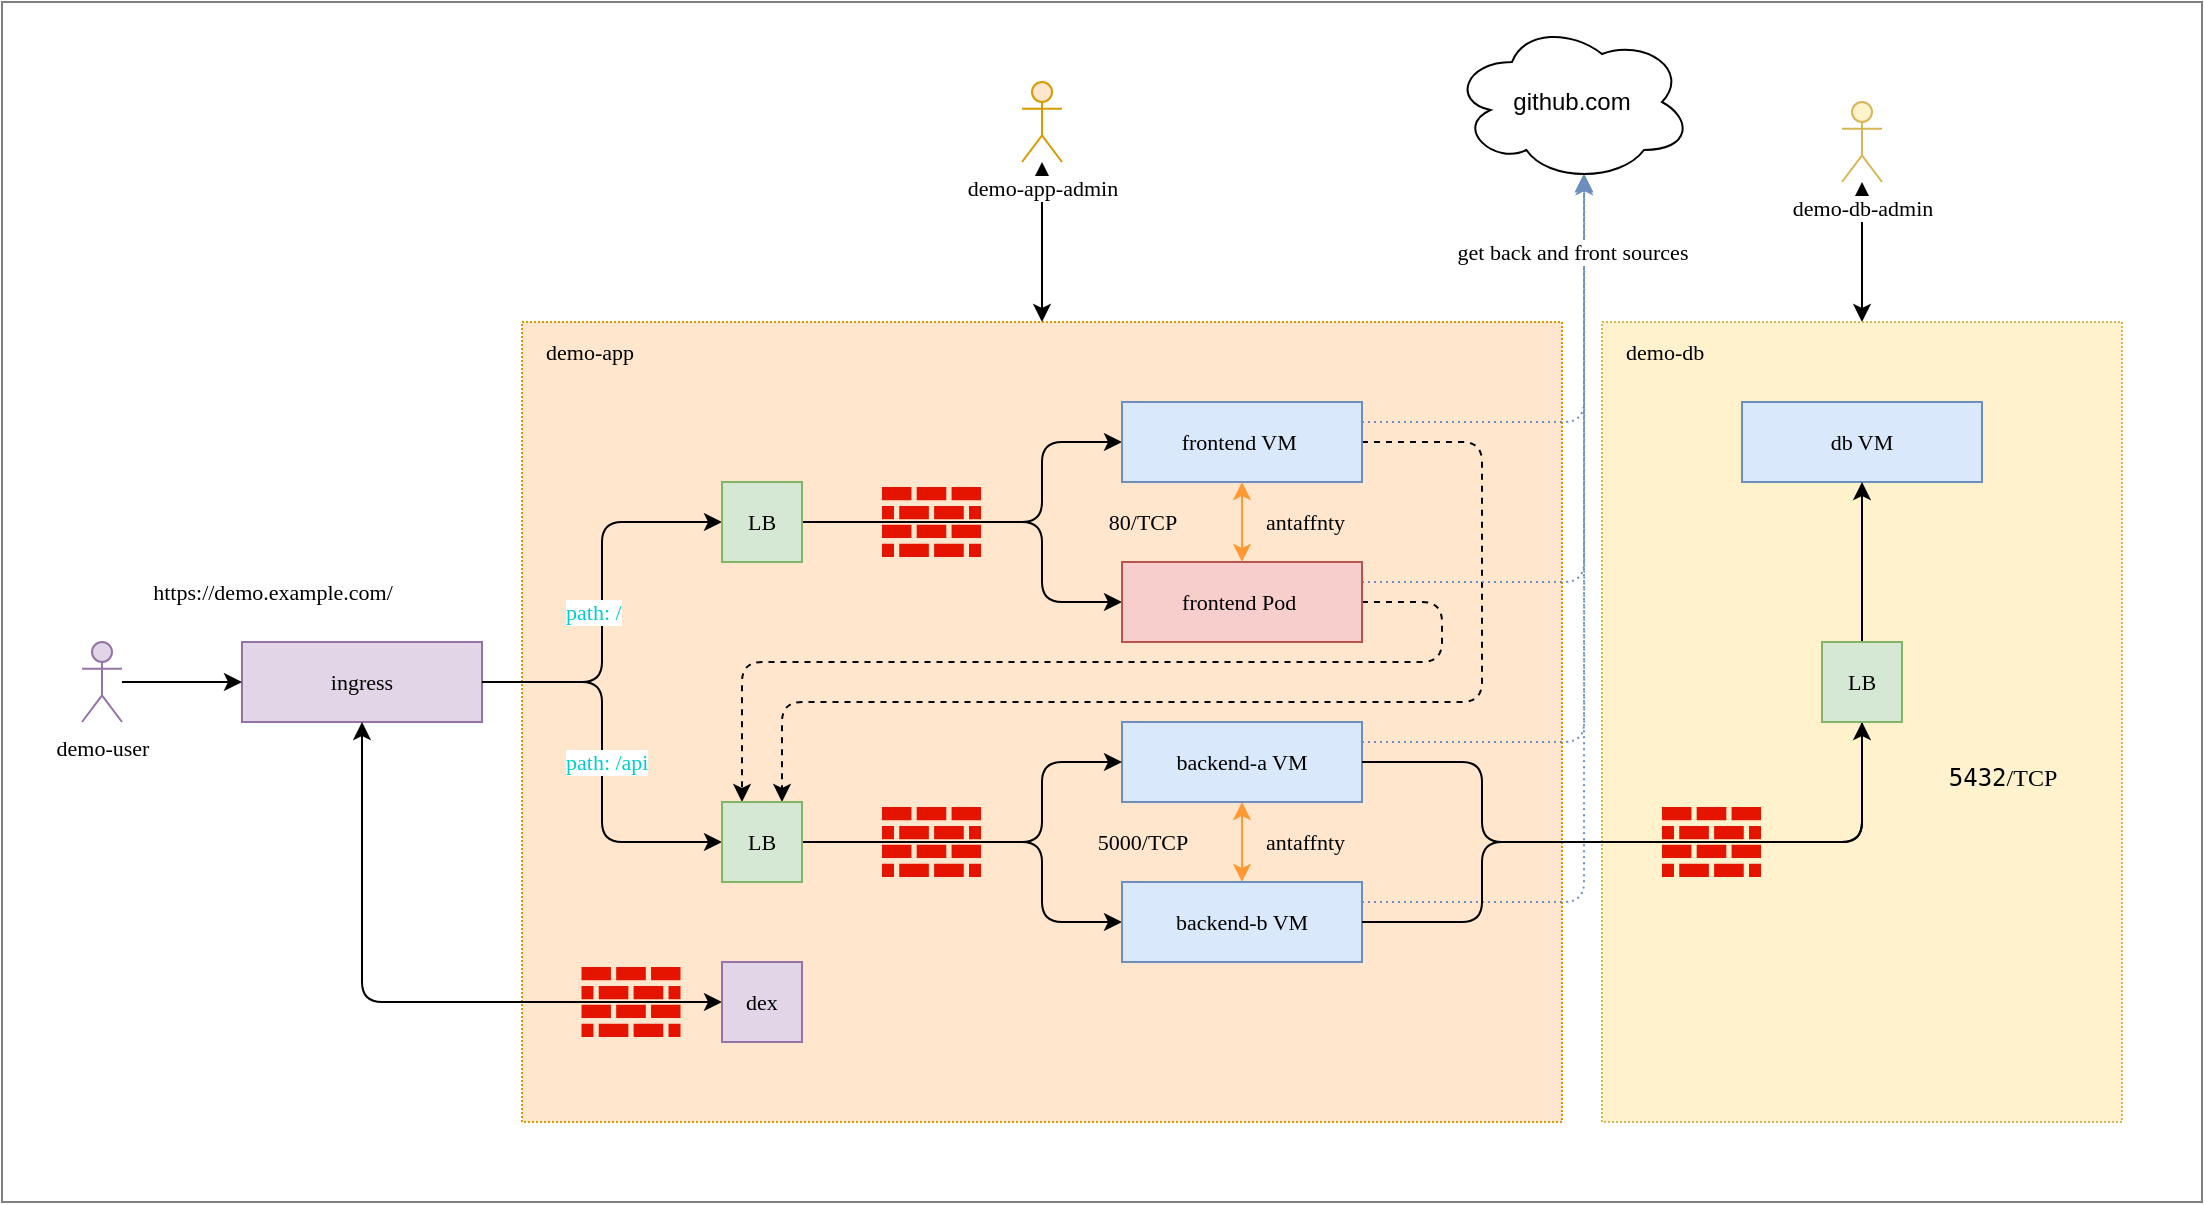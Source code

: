 <mxfile>
    <diagram id="h4PTGumwgIuKDRq8Zmf8" name="Page-1">
        <mxGraphModel dx="2485" dy="1114" grid="1" gridSize="10" guides="1" tooltips="1" connect="1" arrows="1" fold="1" page="0" pageScale="1" pageWidth="850" pageHeight="1100" math="0" shadow="0">
            <root>
                <mxCell id="0"/>
                <mxCell id="1" parent="0"/>
                <mxCell id="70" value="" style="rounded=0;whiteSpace=wrap;html=1;opacity=50;labelBackgroundColor=default;" parent="1" vertex="1">
                    <mxGeometry x="-120" y="-280" width="1100" height="600" as="geometry"/>
                </mxCell>
                <mxCell id="2" value="" style="rounded=0;whiteSpace=wrap;html=1;fillColor=#ffe6cc;fontFamily=JetBrains Mono;fontSource=https%3A%2F%2Ffonts.googleapis.com%2Fcss%3Ffamily%3DJetBrains%2BMono;fontSize=11;strokeWidth=1;dashed=1;dashPattern=1 1;strokeColor=#d79b00;" parent="1" vertex="1">
                    <mxGeometry x="140" y="-120" width="520" height="400" as="geometry"/>
                </mxCell>
                <mxCell id="3" value="demo-app" style="text;html=1;align=left;verticalAlign=middle;resizable=0;points=[];autosize=1;strokeColor=none;fillColor=none;fontFamily=JetBrains Mono;fontSource=https%3A%2F%2Ffonts.googleapis.com%2Fcss%3Ffamily%3DJetBrains%2BMono;fontSize=11;strokeWidth=1;" parent="1" vertex="1">
                    <mxGeometry x="149.5" y="-120" width="80" height="30" as="geometry"/>
                </mxCell>
                <mxCell id="9" style="edgeStyle=orthogonalEdgeStyle;html=1;exitX=1;exitY=0.5;exitDx=0;exitDy=0;fontFamily=JetBrains Mono;fontSource=https%3A%2F%2Ffonts.googleapis.com%2Fcss%3Ffamily%3DJetBrains%2BMono;fontSize=11;strokeWidth=1;entryX=0;entryY=0.5;entryDx=0;entryDy=0;" parent="1" source="4" target="14" edge="1">
                    <mxGeometry relative="1" as="geometry">
                        <Array as="points">
                            <mxPoint x="180" y="60"/>
                            <mxPoint x="180" y="-20"/>
                        </Array>
                    </mxGeometry>
                </mxCell>
                <mxCell id="4" value="ingress" style="rounded=0;whiteSpace=wrap;html=1;fontFamily=JetBrains Mono;fontSource=https%3A%2F%2Ffonts.googleapis.com%2Fcss%3Ffamily%3DJetBrains%2BMono;fillColor=#e1d5e7;fontSize=11;strokeWidth=1;strokeColor=#9673a6;" parent="1" vertex="1">
                    <mxGeometry y="40" width="120" height="40" as="geometry"/>
                </mxCell>
                <mxCell id="6" style="edgeStyle=orthogonalEdgeStyle;html=1;exitX=0;exitY=0.5;exitDx=0;exitDy=0;fontFamily=JetBrains Mono;fontSource=https%3A%2F%2Ffonts.googleapis.com%2Fcss%3Ffamily%3DJetBrains%2BMono;fontSize=11;strokeWidth=1;startArrow=classic;startFill=1;entryX=0.5;entryY=1;entryDx=0;entryDy=0;" parent="1" source="5" target="4" edge="1">
                    <mxGeometry relative="1" as="geometry">
                        <Array as="points">
                            <mxPoint x="60" y="220"/>
                        </Array>
                    </mxGeometry>
                </mxCell>
                <mxCell id="5" value="dex" style="rounded=0;whiteSpace=wrap;html=1;fontFamily=JetBrains Mono;fontSource=https%3A%2F%2Ffonts.googleapis.com%2Fcss%3Ffamily%3DJetBrains%2BMono;fillColor=#e1d5e7;fontSize=11;strokeWidth=1;strokeColor=#9673a6;" parent="1" vertex="1">
                    <mxGeometry x="240" y="200" width="40" height="40" as="geometry"/>
                </mxCell>
                <mxCell id="8" style="edgeStyle=none;html=1;fontFamily=JetBrains Mono;fontSource=https%3A%2F%2Ffonts.googleapis.com%2Fcss%3Ffamily%3DJetBrains%2BMono;fontSize=11;strokeWidth=1;" parent="1" source="7" target="4" edge="1">
                    <mxGeometry relative="1" as="geometry"/>
                </mxCell>
                <mxCell id="7" value="demo-user" style="shape=umlActor;verticalLabelPosition=bottom;verticalAlign=top;html=1;outlineConnect=0;fontFamily=JetBrains Mono;fontSource=https%3A%2F%2Ffonts.googleapis.com%2Fcss%3Ffamily%3DJetBrains%2BMono;fillColor=#e1d5e7;fontSize=11;strokeWidth=1;strokeColor=#9673a6;" parent="1" vertex="1">
                    <mxGeometry x="-80" y="40" width="20" height="40" as="geometry"/>
                </mxCell>
                <mxCell id="18" style="edgeStyle=orthogonalEdgeStyle;html=1;fontFamily=JetBrains Mono;fontSource=https%3A%2F%2Ffonts.googleapis.com%2Fcss%3Ffamily%3DJetBrains%2BMono;fontSize=11;strokeWidth=1;entryX=0;entryY=0.5;entryDx=0;entryDy=0;" parent="1" source="14" target="15" edge="1">
                    <mxGeometry relative="1" as="geometry">
                        <Array as="points">
                            <mxPoint x="400" y="-20"/>
                            <mxPoint x="400" y="-60"/>
                        </Array>
                    </mxGeometry>
                </mxCell>
                <mxCell id="19" style="edgeStyle=orthogonalEdgeStyle;html=1;fontFamily=JetBrains Mono;fontSource=https%3A%2F%2Ffonts.googleapis.com%2Fcss%3Ffamily%3DJetBrains%2BMono;fontSize=11;strokeWidth=1;startArrow=none;exitX=1;exitY=0.5;exitDx=0;exitDy=0;entryX=0;entryY=0.5;entryDx=0;entryDy=0;" parent="1" source="14" target="16" edge="1">
                    <mxGeometry relative="1" as="geometry">
                        <Array as="points">
                            <mxPoint x="400" y="-20"/>
                            <mxPoint x="400" y="20"/>
                        </Array>
                    </mxGeometry>
                </mxCell>
                <mxCell id="14" value="LB" style="rounded=0;whiteSpace=wrap;html=1;fontFamily=JetBrains Mono;fontSource=https%3A%2F%2Ffonts.googleapis.com%2Fcss%3Ffamily%3DJetBrains%2BMono;fillColor=#d5e8d4;fontSize=11;strokeWidth=1;strokeColor=#82b366;" parent="1" vertex="1">
                    <mxGeometry x="240" y="-40" width="40" height="40" as="geometry"/>
                </mxCell>
                <mxCell id="43" style="edgeStyle=orthogonalEdgeStyle;html=1;exitX=1;exitY=0.5;exitDx=0;exitDy=0;strokeWidth=1;fontFamily=JetBrains Mono;fontSource=https%3A%2F%2Ffonts.googleapis.com%2Fcss%3Ffamily%3DJetBrains%2BMono;fontSize=11;dashed=1;entryX=0.75;entryY=0;entryDx=0;entryDy=0;" parent="1" source="15" target="48" edge="1">
                    <mxGeometry relative="1" as="geometry">
                        <mxPoint x="560" y="220" as="targetPoint"/>
                        <Array as="points">
                            <mxPoint x="620" y="-60"/>
                            <mxPoint x="620" y="70"/>
                            <mxPoint x="270" y="70"/>
                        </Array>
                    </mxGeometry>
                </mxCell>
                <mxCell id="78" style="edgeStyle=orthogonalEdgeStyle;html=1;exitX=1;exitY=0.25;exitDx=0;exitDy=0;entryX=0.55;entryY=0.95;entryDx=0;entryDy=0;entryPerimeter=0;dashed=1;dashPattern=1 2;fillColor=#dae8fc;strokeColor=#6c8ebf;" edge="1" parent="1" source="15" target="76">
                    <mxGeometry relative="1" as="geometry"/>
                </mxCell>
                <mxCell id="15" value="frontend VM&amp;nbsp;" style="rounded=0;whiteSpace=wrap;html=1;fontFamily=JetBrains Mono;fontSource=https%3A%2F%2Ffonts.googleapis.com%2Fcss%3Ffamily%3DJetBrains%2BMono;fillColor=#dae8fc;fontSize=11;strokeWidth=1;strokeColor=#6c8ebf;" parent="1" vertex="1">
                    <mxGeometry x="440" y="-80" width="120" height="40" as="geometry"/>
                </mxCell>
                <mxCell id="42" style="edgeStyle=orthogonalEdgeStyle;html=1;exitX=1;exitY=0.5;exitDx=0;exitDy=0;entryX=0.25;entryY=0;entryDx=0;entryDy=0;strokeWidth=1;fontFamily=JetBrains Mono;fontSource=https%3A%2F%2Ffonts.googleapis.com%2Fcss%3Ffamily%3DJetBrains%2BMono;fontSize=11;dashed=1;" parent="1" source="16" target="48" edge="1">
                    <mxGeometry relative="1" as="geometry">
                        <Array as="points">
                            <mxPoint x="600" y="20"/>
                            <mxPoint x="600" y="50"/>
                            <mxPoint x="250" y="50"/>
                        </Array>
                    </mxGeometry>
                </mxCell>
                <mxCell id="79" style="edgeStyle=orthogonalEdgeStyle;html=1;exitX=1;exitY=0.25;exitDx=0;exitDy=0;entryX=0.55;entryY=0.95;entryDx=0;entryDy=0;entryPerimeter=0;dashed=1;dashPattern=1 2;fillColor=#dae8fc;strokeColor=#6c8ebf;" edge="1" parent="1" source="16" target="76">
                    <mxGeometry relative="1" as="geometry"/>
                </mxCell>
                <mxCell id="16" value="frontend Pod&amp;nbsp;" style="rounded=0;whiteSpace=wrap;html=1;fontFamily=JetBrains Mono;fontSource=https%3A%2F%2Ffonts.googleapis.com%2Fcss%3Ffamily%3DJetBrains%2BMono;fillColor=#f8cecc;fontSize=11;strokeWidth=1;strokeColor=#b85450;" parent="1" vertex="1">
                    <mxGeometry x="440" width="120" height="40" as="geometry"/>
                </mxCell>
                <mxCell id="55" style="edgeStyle=orthogonalEdgeStyle;html=1;exitX=0.5;exitY=1;exitDx=0;exitDy=0;fontSize=11;endArrow=classic;endFill=1;startArrow=classic;startFill=1;strokeColor=#FF9933;fontFamily=JetBrains Mono;fontSource=https%3A%2F%2Ffonts.googleapis.com%2Fcss%3Ffamily%3DJetBrains%2BMono;" parent="1" source="17" target="46" edge="1">
                    <mxGeometry relative="1" as="geometry"/>
                </mxCell>
                <mxCell id="80" style="edgeStyle=orthogonalEdgeStyle;html=1;exitX=1;exitY=0.25;exitDx=0;exitDy=0;entryX=0.551;entryY=0.97;entryDx=0;entryDy=0;entryPerimeter=0;dashed=1;dashPattern=1 2;fillColor=#dae8fc;strokeColor=#6c8ebf;" edge="1" parent="1" source="17" target="76">
                    <mxGeometry relative="1" as="geometry">
                        <mxPoint x="620" y="-180" as="targetPoint"/>
                    </mxGeometry>
                </mxCell>
                <mxCell id="17" value="backend-a VM" style="rounded=0;whiteSpace=wrap;html=1;fontFamily=JetBrains Mono;fontSource=https%3A%2F%2Ffonts.googleapis.com%2Fcss%3Ffamily%3DJetBrains%2BMono;fillColor=#dae8fc;fontSize=11;strokeWidth=1;strokeColor=#6c8ebf;" parent="1" vertex="1">
                    <mxGeometry x="440" y="80" width="120" height="40" as="geometry"/>
                </mxCell>
                <mxCell id="69" style="edgeStyle=orthogonalEdgeStyle;html=1;exitX=0.5;exitY=0;exitDx=0;exitDy=0;strokeColor=default;fontFamily=JetBrains Mono;fontSource=https%3A%2F%2Ffonts.googleapis.com%2Fcss%3Ffamily%3DJetBrains%2BMono;fontSize=12;fontColor=#000000;startArrow=classic;startFill=1;endArrow=classic;endFill=1;" parent="1" source="22" target="68" edge="1">
                    <mxGeometry relative="1" as="geometry"/>
                </mxCell>
                <mxCell id="22" value="" style="rounded=0;whiteSpace=wrap;html=1;fillColor=#fff2cc;fontFamily=JetBrains Mono;fontSource=https%3A%2F%2Ffonts.googleapis.com%2Fcss%3Ffamily%3DJetBrains%2BMono;fontSize=11;strokeWidth=1;dashed=1;dashPattern=1 1;strokeColor=#d6b656;" parent="1" vertex="1">
                    <mxGeometry x="680" y="-120" width="260" height="400" as="geometry"/>
                </mxCell>
                <mxCell id="23" value="demo-db" style="text;html=1;align=left;verticalAlign=middle;resizable=0;points=[];autosize=1;strokeColor=none;fillColor=none;fontFamily=JetBrains Mono;fontSource=https%3A%2F%2Ffonts.googleapis.com%2Fcss%3Ffamily%3DJetBrains%2BMono;fontSize=11;strokeWidth=1;" parent="1" vertex="1">
                    <mxGeometry x="689.5" y="-120" width="70" height="30" as="geometry"/>
                </mxCell>
                <mxCell id="28" value="db VM" style="rounded=0;whiteSpace=wrap;html=1;fontFamily=JetBrains Mono;fontSource=https%3A%2F%2Ffonts.googleapis.com%2Fcss%3Ffamily%3DJetBrains%2BMono;fillColor=#dae8fc;fontSize=11;strokeWidth=1;strokeColor=#6c8ebf;" parent="1" vertex="1">
                    <mxGeometry x="750" y="-80" width="120" height="40" as="geometry"/>
                </mxCell>
                <mxCell id="33" value="https://demo.example.com/" style="text;html=1;align=center;verticalAlign=middle;resizable=0;points=[];autosize=1;strokeColor=none;fillColor=none;fontSize=11;fontFamily=JetBrains Mono;strokeWidth=1;fontSource=https%3A%2F%2Ffonts.googleapis.com%2Fcss%3Ffamily%3DJetBrains%2BMono;" parent="1" vertex="1">
                    <mxGeometry x="-80" width="190" height="30" as="geometry"/>
                </mxCell>
                <mxCell id="35" value="" style="verticalLabelPosition=bottom;sketch=0;html=1;fillColor=#e51400;strokeColor=#B20000;verticalAlign=top;pointerEvents=1;align=center;shape=mxgraph.cisco_safe.security_icons.firewall;strokeWidth=1;fontFamily=JetBrains Mono;fontSource=https%3A%2F%2Ffonts.googleapis.com%2Fcss%3Ffamily%3DJetBrains%2BMono;fontSize=11;fontColor=#ffffff;" parent="1" vertex="1">
                    <mxGeometry x="710" y="122.5" width="49.5" height="35" as="geometry"/>
                </mxCell>
                <mxCell id="36" value="" style="verticalLabelPosition=bottom;sketch=0;html=1;fillColor=#e51400;strokeColor=#B20000;verticalAlign=top;pointerEvents=1;align=center;shape=mxgraph.cisco_safe.security_icons.firewall;strokeWidth=1;fontFamily=JetBrains Mono;fontSource=https%3A%2F%2Ffonts.googleapis.com%2Fcss%3Ffamily%3DJetBrains%2BMono;fontSize=11;fontColor=#ffffff;" parent="1" vertex="1">
                    <mxGeometry x="320" y="-37.5" width="49.5" height="35" as="geometry"/>
                </mxCell>
                <mxCell id="39" value="" style="verticalLabelPosition=bottom;sketch=0;html=1;fillColor=#e51400;strokeColor=#B20000;verticalAlign=top;pointerEvents=1;align=center;shape=mxgraph.cisco_safe.security_icons.firewall;strokeWidth=1;fontFamily=JetBrains Mono;fontSource=https%3A%2F%2Ffonts.googleapis.com%2Fcss%3Ffamily%3DJetBrains%2BMono;fontSize=11;fontColor=#ffffff;" parent="1" vertex="1">
                    <mxGeometry x="320" y="122.5" width="49.5" height="35" as="geometry"/>
                </mxCell>
                <mxCell id="49" value="" style="edgeStyle=orthogonalEdgeStyle;html=1;exitX=1;exitY=0.5;exitDx=0;exitDy=0;entryX=0;entryY=0.5;entryDx=0;entryDy=0;strokeWidth=1;fontFamily=JetBrains Mono;fontSource=https%3A%2F%2Ffonts.googleapis.com%2Fcss%3Ffamily%3DJetBrains%2BMono;fontSize=11;endArrow=classic;endFill=1;" parent="1" source="4" target="48" edge="1">
                    <mxGeometry relative="1" as="geometry">
                        <Array as="points">
                            <mxPoint x="180" y="60"/>
                            <mxPoint x="180" y="140"/>
                        </Array>
                        <mxPoint x="40" y="100" as="sourcePoint"/>
                        <mxPoint x="440" y="100" as="targetPoint"/>
                    </mxGeometry>
                </mxCell>
                <mxCell id="50" style="edgeStyle=orthogonalEdgeStyle;html=1;exitX=1;exitY=0.5;exitDx=0;exitDy=0;entryX=0;entryY=0.5;entryDx=0;entryDy=0;fontFamily=JetBrains Mono;fontSource=https%3A%2F%2Ffonts.googleapis.com%2Fcss%3Ffamily%3DJetBrains%2BMono;fontSize=11;" parent="1" source="48" target="17" edge="1">
                    <mxGeometry relative="1" as="geometry">
                        <Array as="points">
                            <mxPoint x="400" y="140"/>
                            <mxPoint x="400" y="100"/>
                        </Array>
                    </mxGeometry>
                </mxCell>
                <mxCell id="52" style="edgeStyle=orthogonalEdgeStyle;html=1;exitX=1;exitY=0.5;exitDx=0;exitDy=0;fontFamily=JetBrains Mono;fontSource=https%3A%2F%2Ffonts.googleapis.com%2Fcss%3Ffamily%3DJetBrains%2BMono;fontSize=11;" parent="1" source="48" target="46" edge="1">
                    <mxGeometry relative="1" as="geometry">
                        <Array as="points">
                            <mxPoint x="400" y="140"/>
                            <mxPoint x="400" y="180"/>
                        </Array>
                    </mxGeometry>
                </mxCell>
                <mxCell id="48" value="LB" style="rounded=0;whiteSpace=wrap;html=1;fontFamily=JetBrains Mono;fontSource=https%3A%2F%2Ffonts.googleapis.com%2Fcss%3Ffamily%3DJetBrains%2BMono;fillColor=#d5e8d4;fontSize=11;strokeWidth=1;strokeColor=#82b366;" parent="1" vertex="1">
                    <mxGeometry x="240" y="120" width="40" height="40" as="geometry"/>
                </mxCell>
                <mxCell id="81" style="edgeStyle=orthogonalEdgeStyle;html=1;exitX=1;exitY=0.25;exitDx=0;exitDy=0;entryX=0.55;entryY=0.95;entryDx=0;entryDy=0;entryPerimeter=0;dashed=1;dashPattern=1 2;fillColor=#dae8fc;strokeColor=#6c8ebf;" edge="1" parent="1" source="46" target="76">
                    <mxGeometry relative="1" as="geometry">
                        <mxPoint x="620" y="-190" as="targetPoint"/>
                    </mxGeometry>
                </mxCell>
                <mxCell id="46" value="backend-b VM" style="rounded=0;whiteSpace=wrap;html=1;fontFamily=JetBrains Mono;fontSource=https%3A%2F%2Ffonts.googleapis.com%2Fcss%3Ffamily%3DJetBrains%2BMono;fillColor=#dae8fc;fontSize=11;strokeWidth=1;strokeColor=#6c8ebf;" parent="1" vertex="1">
                    <mxGeometry x="440" y="160" width="120" height="40" as="geometry"/>
                </mxCell>
                <mxCell id="45" value="&lt;font style=&quot;font-size: 11px;&quot;&gt;path: /api&lt;/font&gt;" style="text;html=1;align=left;verticalAlign=middle;resizable=0;points=[];autosize=1;strokeColor=none;fillColor=none;fontSize=11;fontFamily=JetBrains Mono;fontColor=#00CCCC;fontSource=https%3A%2F%2Ffonts.googleapis.com%2Fcss%3Ffamily%3DJetBrains%2BMono;labelBackgroundColor=default;" parent="1" vertex="1">
                    <mxGeometry x="159.75" y="85" width="90" height="30" as="geometry"/>
                </mxCell>
                <mxCell id="44" value="path: /" style="text;html=1;align=left;verticalAlign=middle;resizable=0;points=[];autosize=1;strokeColor=none;fillColor=none;fontSize=11;fontFamily=JetBrains Mono;fontColor=#00CCCC;labelBackgroundColor=default;fontSource=https%3A%2F%2Ffonts.googleapis.com%2Fcss%3Ffamily%3DJetBrains%2BMono;" parent="1" vertex="1">
                    <mxGeometry x="159.5" y="10" width="70" height="30" as="geometry"/>
                </mxCell>
                <mxCell id="56" value="antaffnty" style="text;html=1;align=left;verticalAlign=middle;resizable=0;points=[];autosize=1;strokeColor=none;fillColor=none;fontSize=11;fontFamily=JetBrains Mono;fontSource=https%3A%2F%2Ffonts.googleapis.com%2Fcss%3Ffamily%3DJetBrains%2BMono;" parent="1" vertex="1">
                    <mxGeometry x="510" y="125" width="80" height="30" as="geometry"/>
                </mxCell>
                <mxCell id="57" style="edgeStyle=orthogonalEdgeStyle;html=1;exitX=0.5;exitY=1;exitDx=0;exitDy=0;fontSize=11;endArrow=classic;endFill=1;startArrow=classic;startFill=1;strokeColor=#FF9933;fontFamily=JetBrains Mono;fontSource=https%3A%2F%2Ffonts.googleapis.com%2Fcss%3Ffamily%3DJetBrains%2BMono;" parent="1" source="15" edge="1">
                    <mxGeometry relative="1" as="geometry">
                        <mxPoint x="510.0" y="130" as="sourcePoint"/>
                        <mxPoint x="500" as="targetPoint"/>
                    </mxGeometry>
                </mxCell>
                <mxCell id="58" value="antaffnty" style="text;html=1;align=left;verticalAlign=middle;resizable=0;points=[];autosize=1;strokeColor=none;fillColor=none;fontSize=11;fontFamily=JetBrains Mono;fontSource=https%3A%2F%2Ffonts.googleapis.com%2Fcss%3Ffamily%3DJetBrains%2BMono;" parent="1" vertex="1">
                    <mxGeometry x="510" y="-35" width="80" height="30" as="geometry"/>
                </mxCell>
                <mxCell id="60" value="&lt;font color=&quot;#000000&quot;&gt;5000/TCP&lt;/font&gt;" style="text;html=1;align=center;verticalAlign=middle;resizable=0;points=[];autosize=1;strokeColor=none;fillColor=none;fontSize=11;fontFamily=JetBrains Mono;fontColor=#00CCCC;" parent="1" vertex="1">
                    <mxGeometry x="410" y="125" width="80" height="30" as="geometry"/>
                </mxCell>
                <mxCell id="61" value="&lt;font color=&quot;#000000&quot;&gt;80/TCP&lt;/font&gt;" style="text;html=1;align=center;verticalAlign=middle;resizable=0;points=[];autosize=1;strokeColor=none;fillColor=none;fontSize=11;fontFamily=JetBrains Mono;fontColor=#00CCCC;" parent="1" vertex="1">
                    <mxGeometry x="420" y="-35" width="60" height="30" as="geometry"/>
                </mxCell>
                <mxCell id="62" value="&lt;font style=&quot;font-size: 12px;&quot; color=&quot;#000000&quot;&gt;&lt;span style=&quot;font-family: &amp;quot;JetBrainsMono Nerd Font&amp;quot;, &amp;quot;Droid Sans Mono&amp;quot;, &amp;quot;monospace&amp;quot;, monospace;&quot;&gt;5432&lt;/span&gt;/TCP&lt;/font&gt;" style="text;html=1;align=center;verticalAlign=middle;resizable=0;points=[];autosize=1;strokeColor=none;fillColor=none;fontSize=11;fontFamily=JetBrains Mono;fontColor=#00CCCC;" parent="1" vertex="1">
                    <mxGeometry x="840" y="92.5" width="80" height="30" as="geometry"/>
                </mxCell>
                <mxCell id="66" value="" style="edgeStyle=orthogonalEdgeStyle;html=1;strokeColor=default;fontFamily=JetBrains Mono;fontSource=https%3A%2F%2Ffonts.googleapis.com%2Fcss%3Ffamily%3DJetBrains%2BMono;fontSize=12;fontColor=#000000;startArrow=classic;startFill=1;endArrow=classic;endFill=1;" parent="1" source="63" target="2" edge="1">
                    <mxGeometry relative="1" as="geometry"/>
                </mxCell>
                <mxCell id="63" value="demo-app-admin" style="shape=umlActor;verticalLabelPosition=bottom;verticalAlign=top;html=1;outlineConnect=0;fontFamily=JetBrains Mono;fontSource=https%3A%2F%2Ffonts.googleapis.com%2Fcss%3Ffamily%3DJetBrains%2BMono;fillColor=#ffe6cc;fontSize=11;strokeWidth=1;strokeColor=#d79b00;labelBackgroundColor=default;" parent="1" vertex="1">
                    <mxGeometry x="390" y="-240" width="20" height="40" as="geometry"/>
                </mxCell>
                <mxCell id="68" value="demo-db-admin" style="shape=umlActor;verticalLabelPosition=bottom;verticalAlign=top;html=1;outlineConnect=0;fontFamily=JetBrains Mono;fontSource=https%3A%2F%2Ffonts.googleapis.com%2Fcss%3Ffamily%3DJetBrains%2BMono;fillColor=#fff2cc;fontSize=11;strokeWidth=1;strokeColor=#d6b656;labelBackgroundColor=default;" parent="1" vertex="1">
                    <mxGeometry x="800" y="-230" width="20" height="40" as="geometry"/>
                </mxCell>
                <mxCell id="71" value="" style="verticalLabelPosition=bottom;sketch=0;html=1;fillColor=#e51400;strokeColor=#B20000;verticalAlign=top;pointerEvents=1;align=center;shape=mxgraph.cisco_safe.security_icons.firewall;strokeWidth=1;fontFamily=JetBrains Mono;fontSource=https%3A%2F%2Ffonts.googleapis.com%2Fcss%3Ffamily%3DJetBrains%2BMono;fontSize=11;fontColor=#ffffff;" parent="1" vertex="1">
                    <mxGeometry x="169.75" y="202.5" width="49.5" height="35" as="geometry"/>
                </mxCell>
                <mxCell id="32" style="edgeStyle=orthogonalEdgeStyle;html=1;exitX=1;exitY=0.5;exitDx=0;exitDy=0;fontFamily=JetBrains Mono;fontSource=https%3A%2F%2Ffonts.googleapis.com%2Fcss%3Ffamily%3DJetBrains%2BMono;fontSize=11;strokeWidth=1;startArrow=none;" parent="1" source="46" edge="1">
                    <mxGeometry relative="1" as="geometry">
                        <Array as="points">
                            <mxPoint x="620" y="180"/>
                            <mxPoint x="620" y="140"/>
                        </Array>
                        <mxPoint x="810" y="-40" as="targetPoint"/>
                    </mxGeometry>
                </mxCell>
                <mxCell id="75" style="edgeStyle=orthogonalEdgeStyle;html=1;exitX=1;exitY=0.5;exitDx=0;exitDy=0;entryX=0.5;entryY=1;entryDx=0;entryDy=0;" parent="1" source="17" target="73" edge="1">
                    <mxGeometry relative="1" as="geometry">
                        <Array as="points">
                            <mxPoint x="620" y="100"/>
                            <mxPoint x="620" y="140"/>
                            <mxPoint x="810" y="140"/>
                        </Array>
                    </mxGeometry>
                </mxCell>
                <mxCell id="73" value="LB" style="rounded=0;whiteSpace=wrap;html=1;fontFamily=JetBrains Mono;fontSource=https%3A%2F%2Ffonts.googleapis.com%2Fcss%3Ffamily%3DJetBrains%2BMono;fillColor=#d5e8d4;fontSize=11;strokeWidth=1;strokeColor=#82b366;" parent="1" vertex="1">
                    <mxGeometry x="790" y="40" width="40" height="40" as="geometry"/>
                </mxCell>
                <mxCell id="76" value="github.com" style="ellipse;shape=cloud;whiteSpace=wrap;html=1;" vertex="1" parent="1">
                    <mxGeometry x="605" y="-270" width="120" height="80" as="geometry"/>
                </mxCell>
                <mxCell id="82" value="get back and front sources" style="text;html=1;align=center;verticalAlign=middle;resizable=0;points=[];autosize=1;strokeColor=none;fillColor=none;fontSize=11;fontFamily=JetBrains Mono;strokeWidth=1;fontSource=https%3A%2F%2Ffonts.googleapis.com%2Fcss%3Ffamily%3DJetBrains%2BMono;labelBackgroundColor=default;" vertex="1" parent="1">
                    <mxGeometry x="565" y="-170" width="200" height="30" as="geometry"/>
                </mxCell>
            </root>
        </mxGraphModel>
    </diagram>
</mxfile>
